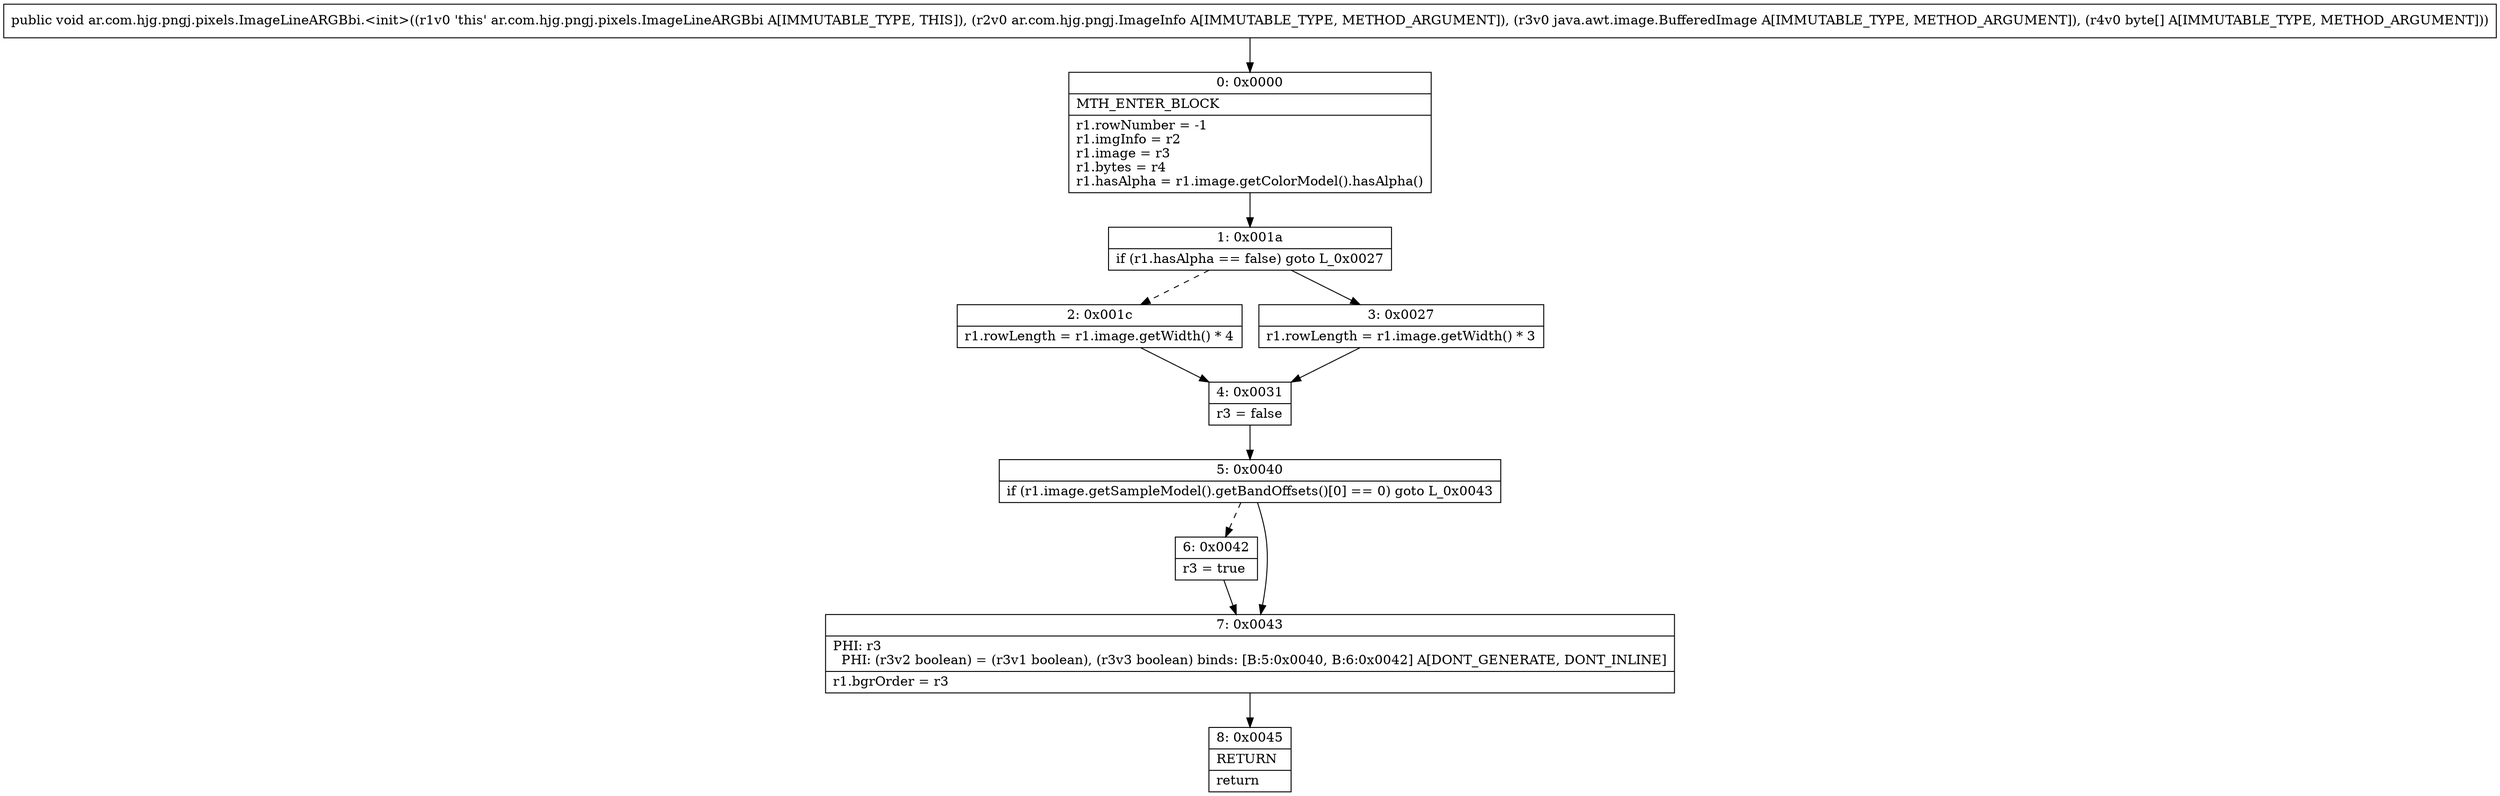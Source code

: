 digraph "CFG forar.com.hjg.pngj.pixels.ImageLineARGBbi.\<init\>(Lar\/com\/hjg\/pngj\/ImageInfo;Ljava\/awt\/image\/BufferedImage;[B)V" {
Node_0 [shape=record,label="{0\:\ 0x0000|MTH_ENTER_BLOCK\l|r1.rowNumber = \-1\lr1.imgInfo = r2\lr1.image = r3\lr1.bytes = r4\lr1.hasAlpha = r1.image.getColorModel().hasAlpha()\l}"];
Node_1 [shape=record,label="{1\:\ 0x001a|if (r1.hasAlpha == false) goto L_0x0027\l}"];
Node_2 [shape=record,label="{2\:\ 0x001c|r1.rowLength = r1.image.getWidth() * 4\l}"];
Node_3 [shape=record,label="{3\:\ 0x0027|r1.rowLength = r1.image.getWidth() * 3\l}"];
Node_4 [shape=record,label="{4\:\ 0x0031|r3 = false\l}"];
Node_5 [shape=record,label="{5\:\ 0x0040|if (r1.image.getSampleModel().getBandOffsets()[0] == 0) goto L_0x0043\l}"];
Node_6 [shape=record,label="{6\:\ 0x0042|r3 = true\l}"];
Node_7 [shape=record,label="{7\:\ 0x0043|PHI: r3 \l  PHI: (r3v2 boolean) = (r3v1 boolean), (r3v3 boolean) binds: [B:5:0x0040, B:6:0x0042] A[DONT_GENERATE, DONT_INLINE]\l|r1.bgrOrder = r3\l}"];
Node_8 [shape=record,label="{8\:\ 0x0045|RETURN\l|return\l}"];
MethodNode[shape=record,label="{public void ar.com.hjg.pngj.pixels.ImageLineARGBbi.\<init\>((r1v0 'this' ar.com.hjg.pngj.pixels.ImageLineARGBbi A[IMMUTABLE_TYPE, THIS]), (r2v0 ar.com.hjg.pngj.ImageInfo A[IMMUTABLE_TYPE, METHOD_ARGUMENT]), (r3v0 java.awt.image.BufferedImage A[IMMUTABLE_TYPE, METHOD_ARGUMENT]), (r4v0 byte[] A[IMMUTABLE_TYPE, METHOD_ARGUMENT])) }"];
MethodNode -> Node_0;
Node_0 -> Node_1;
Node_1 -> Node_2[style=dashed];
Node_1 -> Node_3;
Node_2 -> Node_4;
Node_3 -> Node_4;
Node_4 -> Node_5;
Node_5 -> Node_6[style=dashed];
Node_5 -> Node_7;
Node_6 -> Node_7;
Node_7 -> Node_8;
}

